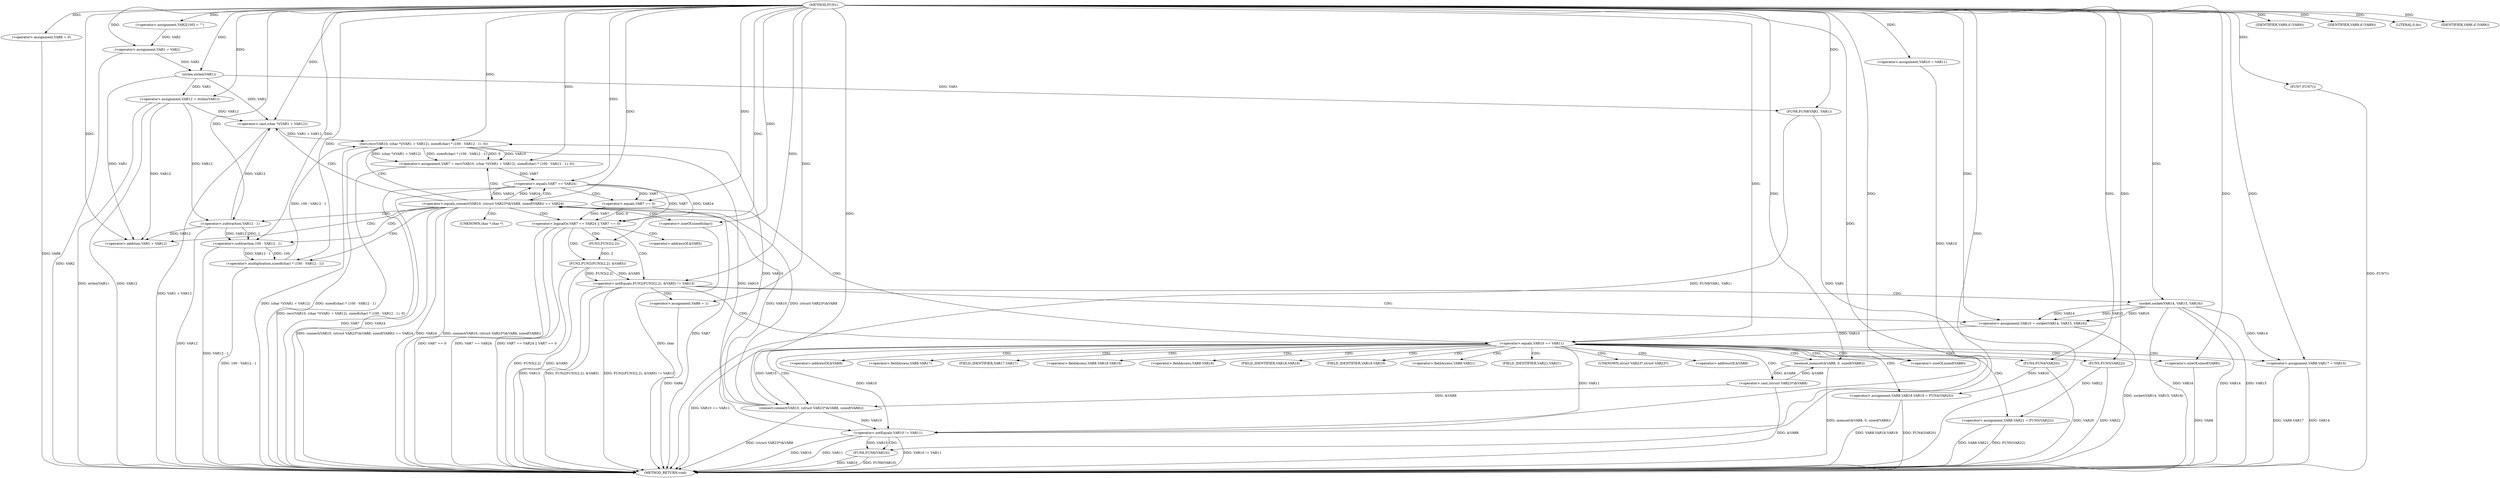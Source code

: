 digraph FUN1 {  
"1000100" [label = "(METHOD,FUN1)" ]
"1000247" [label = "(METHOD_RETURN,void)" ]
"1000104" [label = "(<operator>.assignment,VAR2[100] = \"\")" ]
"1000107" [label = "(<operator>.assignment,VAR1 = VAR2)" ]
"1000115" [label = "(<operator>.assignment,VAR6 = 0)" ]
"1000122" [label = "(<operator>.assignment,VAR10 = VAR11)" ]
"1000126" [label = "(<operator>.assignment,VAR12 = strlen(VAR1))" ]
"1000128" [label = "(strlen,strlen(VAR1))" ]
"1000133" [label = "(<operator>.notEquals,FUN2(FUN3(2,2), &VAR5) != VAR13)" ]
"1000134" [label = "(FUN2,FUN2(FUN3(2,2), &VAR5))" ]
"1000135" [label = "(FUN3,FUN3(2,2))" ]
"1000143" [label = "(<operator>.assignment,VAR6 = 1)" ]
"1000146" [label = "(<operator>.assignment,VAR10 = socket(VAR14, VAR15, VAR16))" ]
"1000148" [label = "(socket,socket(VAR14, VAR15, VAR16))" ]
"1000153" [label = "(<operator>.equals,VAR10 == VAR11)" ]
"1000158" [label = "(memset,memset(&VAR8, 0, sizeof(VAR8)))" ]
"1000162" [label = "(<operator>.sizeOf,sizeof(VAR8))" ]
"1000164" [label = "(<operator>.assignment,VAR8.VAR17 = VAR14)" ]
"1000169" [label = "(<operator>.assignment,VAR8.VAR18.VAR19 = FUN4(VAR20))" ]
"1000175" [label = "(FUN4,FUN4(VAR20))" ]
"1000177" [label = "(<operator>.assignment,VAR8.VAR21 = FUN5(VAR22))" ]
"1000181" [label = "(FUN5,FUN5(VAR22))" ]
"1000184" [label = "(<operator>.equals,connect(VAR10, (struct VAR23*)&VAR8, sizeof(VAR8)) == VAR24)" ]
"1000185" [label = "(connect,connect(VAR10, (struct VAR23*)&VAR8, sizeof(VAR8)))" ]
"1000187" [label = "(<operator>.cast,(struct VAR23*)&VAR8)" ]
"1000191" [label = "(<operator>.sizeOf,sizeof(VAR8))" ]
"1000196" [label = "(<operator>.assignment,VAR7 = recv(VAR10, (char *)(VAR1 + VAR12), sizeof(char) * (100 - VAR12 - 1), 0))" ]
"1000198" [label = "(recv,recv(VAR10, (char *)(VAR1 + VAR12), sizeof(char) * (100 - VAR12 - 1), 0))" ]
"1000200" [label = "(<operator>.cast,(char *)(VAR1 + VAR12))" ]
"1000202" [label = "(<operator>.addition,VAR1 + VAR12)" ]
"1000205" [label = "(<operator>.multiplication,sizeof(char) * (100 - VAR12 - 1))" ]
"1000206" [label = "(<operator>.sizeOf,sizeof(char))" ]
"1000208" [label = "(<operator>.subtraction,100 - VAR12 - 1)" ]
"1000210" [label = "(<operator>.subtraction,VAR12 - 1)" ]
"1000215" [label = "(<operator>.logicalOr,VAR7 == VAR24 || VAR7 == 0)" ]
"1000216" [label = "(<operator>.equals,VAR7 == VAR24)" ]
"1000219" [label = "(<operator>.equals,VAR7 == 0)" ]
"1000225" [label = "(IDENTIFIER,VAR9,if (VAR9))" ]
"1000228" [label = "(IDENTIFIER,VAR9,if (VAR9))" ]
"1000230" [label = "(LITERAL,0,do)" ]
"1000232" [label = "(<operator>.notEquals,VAR10 != VAR11)" ]
"1000236" [label = "(FUN6,FUN6(VAR10))" ]
"1000239" [label = "(IDENTIFIER,VAR6,if (VAR6))" ]
"1000241" [label = "(FUN7,FUN7())" ]
"1000244" [label = "(FUN8,FUN8(VAR1, VAR1))" ]
"1000138" [label = "(<operator>.addressOf,&VAR5)" ]
"1000159" [label = "(<operator>.addressOf,&VAR8)" ]
"1000165" [label = "(<operator>.fieldAccess,VAR8.VAR17)" ]
"1000167" [label = "(FIELD_IDENTIFIER,VAR17,VAR17)" ]
"1000170" [label = "(<operator>.fieldAccess,VAR8.VAR18.VAR19)" ]
"1000171" [label = "(<operator>.fieldAccess,VAR8.VAR18)" ]
"1000173" [label = "(FIELD_IDENTIFIER,VAR18,VAR18)" ]
"1000174" [label = "(FIELD_IDENTIFIER,VAR19,VAR19)" ]
"1000178" [label = "(<operator>.fieldAccess,VAR8.VAR21)" ]
"1000180" [label = "(FIELD_IDENTIFIER,VAR21,VAR21)" ]
"1000188" [label = "(UNKNOWN,struct VAR23*,struct VAR23*)" ]
"1000189" [label = "(<operator>.addressOf,&VAR8)" ]
"1000201" [label = "(UNKNOWN,char *,char *)" ]
  "1000185" -> "1000247"  [ label = "DDG: (struct VAR23*)&VAR8"] 
  "1000236" -> "1000247"  [ label = "DDG: VAR10"] 
  "1000184" -> "1000247"  [ label = "DDG: connect(VAR10, (struct VAR23*)&VAR8, sizeof(VAR8))"] 
  "1000215" -> "1000247"  [ label = "DDG: VAR7 == 0"] 
  "1000177" -> "1000247"  [ label = "DDG: FUN5(VAR22)"] 
  "1000133" -> "1000247"  [ label = "DDG: FUN2(FUN3(2,2), &VAR5) != VAR13"] 
  "1000232" -> "1000247"  [ label = "DDG: VAR10 != VAR11"] 
  "1000181" -> "1000247"  [ label = "DDG: VAR22"] 
  "1000177" -> "1000247"  [ label = "DDG: VAR8.VAR21"] 
  "1000164" -> "1000247"  [ label = "DDG: VAR14"] 
  "1000208" -> "1000247"  [ label = "DDG: VAR12 - 1"] 
  "1000236" -> "1000247"  [ label = "DDG: FUN6(VAR10)"] 
  "1000148" -> "1000247"  [ label = "DDG: VAR16"] 
  "1000232" -> "1000247"  [ label = "DDG: VAR10"] 
  "1000198" -> "1000247"  [ label = "DDG: (char *)(VAR1 + VAR12)"] 
  "1000215" -> "1000247"  [ label = "DDG: VAR7 == VAR24"] 
  "1000216" -> "1000247"  [ label = "DDG: VAR7"] 
  "1000187" -> "1000247"  [ label = "DDG: &VAR8"] 
  "1000133" -> "1000247"  [ label = "DDG: VAR13"] 
  "1000184" -> "1000247"  [ label = "DDG: connect(VAR10, (struct VAR23*)&VAR8, sizeof(VAR8)) == VAR24"] 
  "1000158" -> "1000247"  [ label = "DDG: memset(&VAR8, 0, sizeof(VAR8))"] 
  "1000143" -> "1000247"  [ label = "DDG: VAR6"] 
  "1000133" -> "1000247"  [ label = "DDG: FUN2(FUN3(2,2), &VAR5)"] 
  "1000216" -> "1000247"  [ label = "DDG: VAR24"] 
  "1000205" -> "1000247"  [ label = "DDG: 100 - VAR12 - 1"] 
  "1000148" -> "1000247"  [ label = "DDG: VAR14"] 
  "1000146" -> "1000247"  [ label = "DDG: socket(VAR14, VAR15, VAR16)"] 
  "1000175" -> "1000247"  [ label = "DDG: VAR20"] 
  "1000206" -> "1000247"  [ label = "DDG: char"] 
  "1000126" -> "1000247"  [ label = "DDG: VAR12"] 
  "1000153" -> "1000247"  [ label = "DDG: VAR10 == VAR11"] 
  "1000134" -> "1000247"  [ label = "DDG: FUN3(2,2)"] 
  "1000184" -> "1000247"  [ label = "DDG: VAR24"] 
  "1000210" -> "1000247"  [ label = "DDG: VAR12"] 
  "1000232" -> "1000247"  [ label = "DDG: VAR11"] 
  "1000219" -> "1000247"  [ label = "DDG: VAR7"] 
  "1000215" -> "1000247"  [ label = "DDG: VAR7 == VAR24 || VAR7 == 0"] 
  "1000244" -> "1000247"  [ label = "DDG: FUN8(VAR1, VAR1)"] 
  "1000169" -> "1000247"  [ label = "DDG: VAR8.VAR18.VAR19"] 
  "1000148" -> "1000247"  [ label = "DDG: VAR15"] 
  "1000126" -> "1000247"  [ label = "DDG: strlen(VAR1)"] 
  "1000134" -> "1000247"  [ label = "DDG: &VAR5"] 
  "1000198" -> "1000247"  [ label = "DDG: sizeof(char) * (100 - VAR12 - 1)"] 
  "1000244" -> "1000247"  [ label = "DDG: VAR1"] 
  "1000241" -> "1000247"  [ label = "DDG: FUN7()"] 
  "1000115" -> "1000247"  [ label = "DDG: VAR6"] 
  "1000191" -> "1000247"  [ label = "DDG: VAR8"] 
  "1000169" -> "1000247"  [ label = "DDG: FUN4(VAR20)"] 
  "1000107" -> "1000247"  [ label = "DDG: VAR2"] 
  "1000200" -> "1000247"  [ label = "DDG: VAR1 + VAR12"] 
  "1000196" -> "1000247"  [ label = "DDG: recv(VAR10, (char *)(VAR1 + VAR12), sizeof(char) * (100 - VAR12 - 1), 0)"] 
  "1000164" -> "1000247"  [ label = "DDG: VAR8.VAR17"] 
  "1000100" -> "1000104"  [ label = "DDG: "] 
  "1000104" -> "1000107"  [ label = "DDG: VAR2"] 
  "1000100" -> "1000107"  [ label = "DDG: "] 
  "1000100" -> "1000115"  [ label = "DDG: "] 
  "1000100" -> "1000122"  [ label = "DDG: "] 
  "1000128" -> "1000126"  [ label = "DDG: VAR1"] 
  "1000100" -> "1000126"  [ label = "DDG: "] 
  "1000107" -> "1000128"  [ label = "DDG: VAR1"] 
  "1000100" -> "1000128"  [ label = "DDG: "] 
  "1000134" -> "1000133"  [ label = "DDG: FUN3(2,2)"] 
  "1000134" -> "1000133"  [ label = "DDG: &VAR5"] 
  "1000135" -> "1000134"  [ label = "DDG: 2"] 
  "1000100" -> "1000135"  [ label = "DDG: "] 
  "1000100" -> "1000133"  [ label = "DDG: "] 
  "1000100" -> "1000143"  [ label = "DDG: "] 
  "1000148" -> "1000146"  [ label = "DDG: VAR14"] 
  "1000148" -> "1000146"  [ label = "DDG: VAR15"] 
  "1000148" -> "1000146"  [ label = "DDG: VAR16"] 
  "1000100" -> "1000146"  [ label = "DDG: "] 
  "1000100" -> "1000148"  [ label = "DDG: "] 
  "1000146" -> "1000153"  [ label = "DDG: VAR10"] 
  "1000100" -> "1000153"  [ label = "DDG: "] 
  "1000187" -> "1000158"  [ label = "DDG: &VAR8"] 
  "1000100" -> "1000158"  [ label = "DDG: "] 
  "1000100" -> "1000162"  [ label = "DDG: "] 
  "1000148" -> "1000164"  [ label = "DDG: VAR14"] 
  "1000100" -> "1000164"  [ label = "DDG: "] 
  "1000175" -> "1000169"  [ label = "DDG: VAR20"] 
  "1000100" -> "1000175"  [ label = "DDG: "] 
  "1000181" -> "1000177"  [ label = "DDG: VAR22"] 
  "1000100" -> "1000181"  [ label = "DDG: "] 
  "1000185" -> "1000184"  [ label = "DDG: VAR10"] 
  "1000185" -> "1000184"  [ label = "DDG: (struct VAR23*)&VAR8"] 
  "1000153" -> "1000185"  [ label = "DDG: VAR10"] 
  "1000100" -> "1000185"  [ label = "DDG: "] 
  "1000187" -> "1000185"  [ label = "DDG: &VAR8"] 
  "1000158" -> "1000187"  [ label = "DDG: &VAR8"] 
  "1000100" -> "1000191"  [ label = "DDG: "] 
  "1000216" -> "1000184"  [ label = "DDG: VAR24"] 
  "1000100" -> "1000184"  [ label = "DDG: "] 
  "1000198" -> "1000196"  [ label = "DDG: VAR10"] 
  "1000198" -> "1000196"  [ label = "DDG: (char *)(VAR1 + VAR12)"] 
  "1000198" -> "1000196"  [ label = "DDG: sizeof(char) * (100 - VAR12 - 1)"] 
  "1000198" -> "1000196"  [ label = "DDG: 0"] 
  "1000100" -> "1000196"  [ label = "DDG: "] 
  "1000185" -> "1000198"  [ label = "DDG: VAR10"] 
  "1000100" -> "1000198"  [ label = "DDG: "] 
  "1000200" -> "1000198"  [ label = "DDG: VAR1 + VAR12"] 
  "1000128" -> "1000200"  [ label = "DDG: VAR1"] 
  "1000100" -> "1000200"  [ label = "DDG: "] 
  "1000126" -> "1000200"  [ label = "DDG: VAR12"] 
  "1000210" -> "1000200"  [ label = "DDG: VAR12"] 
  "1000128" -> "1000202"  [ label = "DDG: VAR1"] 
  "1000100" -> "1000202"  [ label = "DDG: "] 
  "1000126" -> "1000202"  [ label = "DDG: VAR12"] 
  "1000210" -> "1000202"  [ label = "DDG: VAR12"] 
  "1000205" -> "1000198"  [ label = "DDG: 100 - VAR12 - 1"] 
  "1000100" -> "1000205"  [ label = "DDG: "] 
  "1000100" -> "1000206"  [ label = "DDG: "] 
  "1000208" -> "1000205"  [ label = "DDG: 100"] 
  "1000208" -> "1000205"  [ label = "DDG: VAR12 - 1"] 
  "1000100" -> "1000208"  [ label = "DDG: "] 
  "1000210" -> "1000208"  [ label = "DDG: VAR12"] 
  "1000210" -> "1000208"  [ label = "DDG: 1"] 
  "1000100" -> "1000210"  [ label = "DDG: "] 
  "1000126" -> "1000210"  [ label = "DDG: VAR12"] 
  "1000216" -> "1000215"  [ label = "DDG: VAR7"] 
  "1000216" -> "1000215"  [ label = "DDG: VAR24"] 
  "1000196" -> "1000216"  [ label = "DDG: VAR7"] 
  "1000100" -> "1000216"  [ label = "DDG: "] 
  "1000184" -> "1000216"  [ label = "DDG: VAR24"] 
  "1000219" -> "1000215"  [ label = "DDG: VAR7"] 
  "1000219" -> "1000215"  [ label = "DDG: 0"] 
  "1000216" -> "1000219"  [ label = "DDG: VAR7"] 
  "1000100" -> "1000219"  [ label = "DDG: "] 
  "1000100" -> "1000225"  [ label = "DDG: "] 
  "1000100" -> "1000228"  [ label = "DDG: "] 
  "1000100" -> "1000230"  [ label = "DDG: "] 
  "1000185" -> "1000232"  [ label = "DDG: VAR10"] 
  "1000122" -> "1000232"  [ label = "DDG: VAR10"] 
  "1000153" -> "1000232"  [ label = "DDG: VAR10"] 
  "1000198" -> "1000232"  [ label = "DDG: VAR10"] 
  "1000100" -> "1000232"  [ label = "DDG: "] 
  "1000153" -> "1000232"  [ label = "DDG: VAR11"] 
  "1000232" -> "1000236"  [ label = "DDG: VAR10"] 
  "1000100" -> "1000236"  [ label = "DDG: "] 
  "1000100" -> "1000239"  [ label = "DDG: "] 
  "1000100" -> "1000241"  [ label = "DDG: "] 
  "1000128" -> "1000244"  [ label = "DDG: VAR1"] 
  "1000100" -> "1000244"  [ label = "DDG: "] 
  "1000133" -> "1000153"  [ label = "CDG: "] 
  "1000133" -> "1000148"  [ label = "CDG: "] 
  "1000133" -> "1000143"  [ label = "CDG: "] 
  "1000133" -> "1000146"  [ label = "CDG: "] 
  "1000153" -> "1000164"  [ label = "CDG: "] 
  "1000153" -> "1000174"  [ label = "CDG: "] 
  "1000153" -> "1000191"  [ label = "CDG: "] 
  "1000153" -> "1000180"  [ label = "CDG: "] 
  "1000153" -> "1000165"  [ label = "CDG: "] 
  "1000153" -> "1000189"  [ label = "CDG: "] 
  "1000153" -> "1000169"  [ label = "CDG: "] 
  "1000153" -> "1000178"  [ label = "CDG: "] 
  "1000153" -> "1000188"  [ label = "CDG: "] 
  "1000153" -> "1000159"  [ label = "CDG: "] 
  "1000153" -> "1000167"  [ label = "CDG: "] 
  "1000153" -> "1000173"  [ label = "CDG: "] 
  "1000153" -> "1000158"  [ label = "CDG: "] 
  "1000153" -> "1000175"  [ label = "CDG: "] 
  "1000153" -> "1000170"  [ label = "CDG: "] 
  "1000153" -> "1000171"  [ label = "CDG: "] 
  "1000153" -> "1000184"  [ label = "CDG: "] 
  "1000153" -> "1000177"  [ label = "CDG: "] 
  "1000153" -> "1000162"  [ label = "CDG: "] 
  "1000153" -> "1000187"  [ label = "CDG: "] 
  "1000153" -> "1000181"  [ label = "CDG: "] 
  "1000153" -> "1000185"  [ label = "CDG: "] 
  "1000184" -> "1000200"  [ label = "CDG: "] 
  "1000184" -> "1000208"  [ label = "CDG: "] 
  "1000184" -> "1000216"  [ label = "CDG: "] 
  "1000184" -> "1000196"  [ label = "CDG: "] 
  "1000184" -> "1000210"  [ label = "CDG: "] 
  "1000184" -> "1000215"  [ label = "CDG: "] 
  "1000184" -> "1000206"  [ label = "CDG: "] 
  "1000184" -> "1000205"  [ label = "CDG: "] 
  "1000184" -> "1000201"  [ label = "CDG: "] 
  "1000184" -> "1000202"  [ label = "CDG: "] 
  "1000184" -> "1000198"  [ label = "CDG: "] 
  "1000215" -> "1000135"  [ label = "CDG: "] 
  "1000215" -> "1000133"  [ label = "CDG: "] 
  "1000215" -> "1000138"  [ label = "CDG: "] 
  "1000215" -> "1000134"  [ label = "CDG: "] 
  "1000216" -> "1000219"  [ label = "CDG: "] 
  "1000232" -> "1000236"  [ label = "CDG: "] 
}
